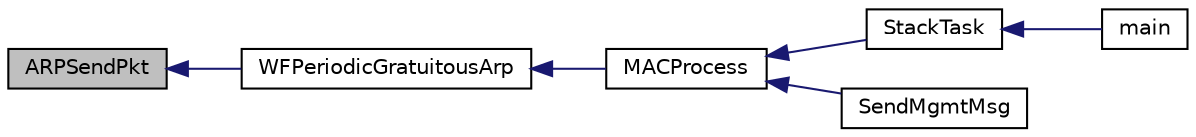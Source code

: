 digraph "ARPSendPkt"
{
  edge [fontname="Helvetica",fontsize="10",labelfontname="Helvetica",labelfontsize="10"];
  node [fontname="Helvetica",fontsize="10",shape=record];
  rankdir="LR";
  Node1 [label="ARPSendPkt",height=0.2,width=0.4,color="black", fillcolor="grey75", style="filled", fontcolor="black"];
  Node1 -> Node2 [dir="back",color="midnightblue",fontsize="10",style="solid",fontname="Helvetica"];
  Node2 [label="WFPeriodicGratuitousArp",height=0.2,width=0.4,color="black", fillcolor="white", style="filled",URL="$_w_f_mac__24_g_8c.html#a1570c09fc866aec85a413c831e292fda"];
  Node2 -> Node3 [dir="back",color="midnightblue",fontsize="10",style="solid",fontname="Helvetica"];
  Node3 [label="MACProcess",height=0.2,width=0.4,color="black", fillcolor="white", style="filled",URL="$_w_f_mac__24_g_8c.html#a74c4ae494d118879a5d3798a74c3b905"];
  Node3 -> Node4 [dir="back",color="midnightblue",fontsize="10",style="solid",fontname="Helvetica"];
  Node4 [label="StackTask",height=0.2,width=0.4,color="black", fillcolor="white", style="filled",URL="$_stack_tsk_8c.html#af08da4d2f3df4dd4c1779b43c118c88f"];
  Node4 -> Node5 [dir="back",color="midnightblue",fontsize="10",style="solid",fontname="Helvetica"];
  Node5 [label="main",height=0.2,width=0.4,color="black", fillcolor="white", style="filled",URL="$_main_demo_8c.html#a6288eba0f8e8ad3ab1544ad731eb7667"];
  Node3 -> Node6 [dir="back",color="midnightblue",fontsize="10",style="solid",fontname="Helvetica"];
  Node6 [label="SendMgmtMsg",height=0.2,width=0.4,color="black", fillcolor="white", style="filled",URL="$_w_f_mgmt_msg_8c.html#a7a2761b3bd45a00435d7ea3ec7dec75d"];
}
